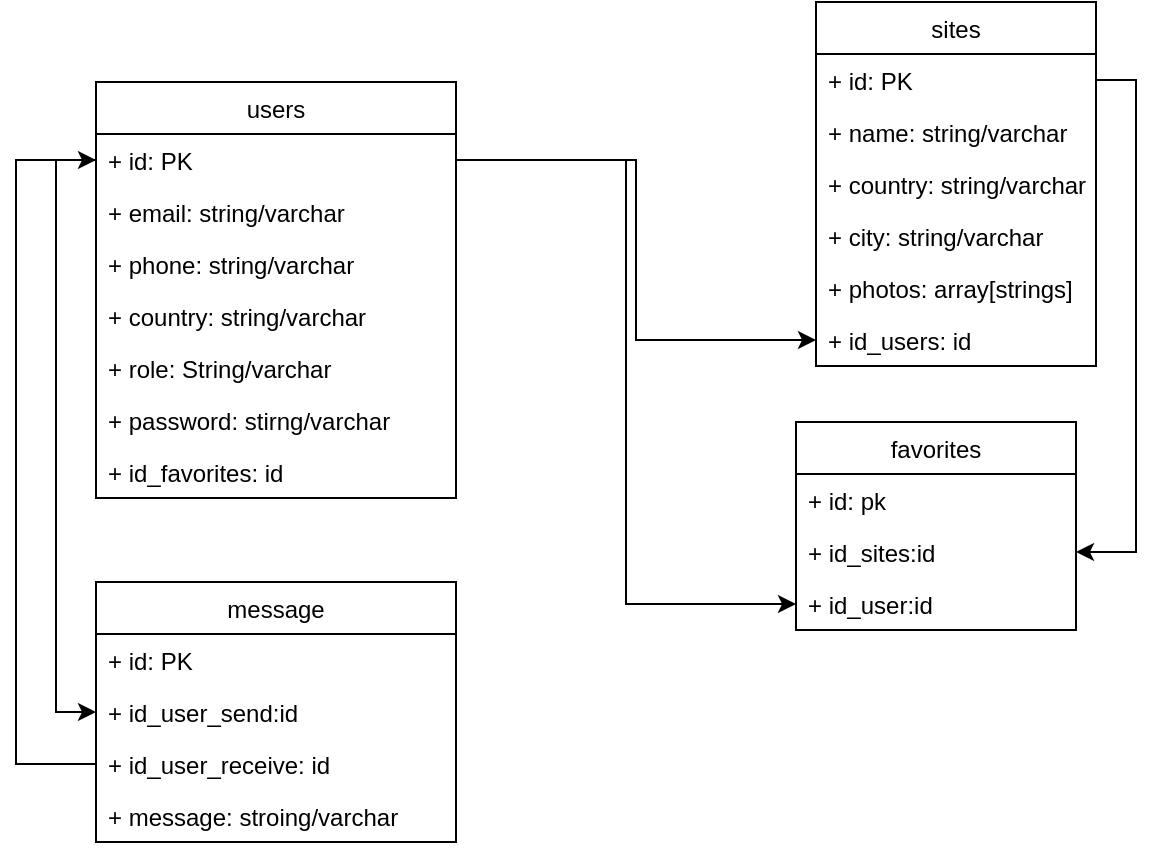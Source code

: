 <mxfile version="13.7.3" type="github">
  <diagram id="ssSDUZFi1uu1Fh8Fqgdk" name="Page-1">
    <mxGraphModel dx="782" dy="682" grid="1" gridSize="10" guides="1" tooltips="1" connect="1" arrows="1" fold="1" page="1" pageScale="1" pageWidth="850" pageHeight="1100" math="0" shadow="0">
      <root>
        <mxCell id="0" />
        <mxCell id="1" parent="0" />
        <mxCell id="kppdVnCW1dN_IZXzSmxO-1" value="users" style="swimlane;fontStyle=0;childLayout=stackLayout;horizontal=1;startSize=26;fillColor=none;horizontalStack=0;resizeParent=1;resizeParentMax=0;resizeLast=0;collapsible=1;marginBottom=0;" vertex="1" parent="1">
          <mxGeometry x="60" y="90" width="180" height="208" as="geometry" />
        </mxCell>
        <mxCell id="kppdVnCW1dN_IZXzSmxO-20" value="+ id: PK" style="text;strokeColor=none;fillColor=none;align=left;verticalAlign=top;spacingLeft=4;spacingRight=4;overflow=hidden;rotatable=0;points=[[0,0.5],[1,0.5]];portConstraint=eastwest;" vertex="1" parent="kppdVnCW1dN_IZXzSmxO-1">
          <mxGeometry y="26" width="180" height="26" as="geometry" />
        </mxCell>
        <mxCell id="kppdVnCW1dN_IZXzSmxO-2" value="+ email: string/varchar" style="text;strokeColor=none;fillColor=none;align=left;verticalAlign=top;spacingLeft=4;spacingRight=4;overflow=hidden;rotatable=0;points=[[0,0.5],[1,0.5]];portConstraint=eastwest;" vertex="1" parent="kppdVnCW1dN_IZXzSmxO-1">
          <mxGeometry y="52" width="180" height="26" as="geometry" />
        </mxCell>
        <mxCell id="kppdVnCW1dN_IZXzSmxO-3" value="+ phone: string/varchar" style="text;strokeColor=none;fillColor=none;align=left;verticalAlign=top;spacingLeft=4;spacingRight=4;overflow=hidden;rotatable=0;points=[[0,0.5],[1,0.5]];portConstraint=eastwest;" vertex="1" parent="kppdVnCW1dN_IZXzSmxO-1">
          <mxGeometry y="78" width="180" height="26" as="geometry" />
        </mxCell>
        <mxCell id="kppdVnCW1dN_IZXzSmxO-4" value="+ country: string/varchar" style="text;strokeColor=none;fillColor=none;align=left;verticalAlign=top;spacingLeft=4;spacingRight=4;overflow=hidden;rotatable=0;points=[[0,0.5],[1,0.5]];portConstraint=eastwest;" vertex="1" parent="kppdVnCW1dN_IZXzSmxO-1">
          <mxGeometry y="104" width="180" height="26" as="geometry" />
        </mxCell>
        <mxCell id="kppdVnCW1dN_IZXzSmxO-18" value="+ role: String/varchar" style="text;strokeColor=none;fillColor=none;align=left;verticalAlign=top;spacingLeft=4;spacingRight=4;overflow=hidden;rotatable=0;points=[[0,0.5],[1,0.5]];portConstraint=eastwest;" vertex="1" parent="kppdVnCW1dN_IZXzSmxO-1">
          <mxGeometry y="130" width="180" height="26" as="geometry" />
        </mxCell>
        <mxCell id="kppdVnCW1dN_IZXzSmxO-35" value="+ password: stirng/varchar" style="text;strokeColor=none;fillColor=none;align=left;verticalAlign=top;spacingLeft=4;spacingRight=4;overflow=hidden;rotatable=0;points=[[0,0.5],[1,0.5]];portConstraint=eastwest;" vertex="1" parent="kppdVnCW1dN_IZXzSmxO-1">
          <mxGeometry y="156" width="180" height="26" as="geometry" />
        </mxCell>
        <mxCell id="kppdVnCW1dN_IZXzSmxO-19" value="+ id_favorites: id" style="text;strokeColor=none;fillColor=none;align=left;verticalAlign=top;spacingLeft=4;spacingRight=4;overflow=hidden;rotatable=0;points=[[0,0.5],[1,0.5]];portConstraint=eastwest;" vertex="1" parent="kppdVnCW1dN_IZXzSmxO-1">
          <mxGeometry y="182" width="180" height="26" as="geometry" />
        </mxCell>
        <mxCell id="kppdVnCW1dN_IZXzSmxO-5" value="sites" style="swimlane;fontStyle=0;childLayout=stackLayout;horizontal=1;startSize=26;fillColor=none;horizontalStack=0;resizeParent=1;resizeParentMax=0;resizeLast=0;collapsible=1;marginBottom=0;" vertex="1" parent="1">
          <mxGeometry x="420" y="50" width="140" height="182" as="geometry" />
        </mxCell>
        <mxCell id="kppdVnCW1dN_IZXzSmxO-6" value="+ id: PK" style="text;strokeColor=none;fillColor=none;align=left;verticalAlign=top;spacingLeft=4;spacingRight=4;overflow=hidden;rotatable=0;points=[[0,0.5],[1,0.5]];portConstraint=eastwest;" vertex="1" parent="kppdVnCW1dN_IZXzSmxO-5">
          <mxGeometry y="26" width="140" height="26" as="geometry" />
        </mxCell>
        <mxCell id="kppdVnCW1dN_IZXzSmxO-7" value="+ name: string/varchar" style="text;strokeColor=none;fillColor=none;align=left;verticalAlign=top;spacingLeft=4;spacingRight=4;overflow=hidden;rotatable=0;points=[[0,0.5],[1,0.5]];portConstraint=eastwest;" vertex="1" parent="kppdVnCW1dN_IZXzSmxO-5">
          <mxGeometry y="52" width="140" height="26" as="geometry" />
        </mxCell>
        <mxCell id="kppdVnCW1dN_IZXzSmxO-8" value="+ country: string/varchar" style="text;strokeColor=none;fillColor=none;align=left;verticalAlign=top;spacingLeft=4;spacingRight=4;overflow=hidden;rotatable=0;points=[[0,0.5],[1,0.5]];portConstraint=eastwest;" vertex="1" parent="kppdVnCW1dN_IZXzSmxO-5">
          <mxGeometry y="78" width="140" height="26" as="geometry" />
        </mxCell>
        <mxCell id="kppdVnCW1dN_IZXzSmxO-21" value="+ city: string/varchar" style="text;strokeColor=none;fillColor=none;align=left;verticalAlign=top;spacingLeft=4;spacingRight=4;overflow=hidden;rotatable=0;points=[[0,0.5],[1,0.5]];portConstraint=eastwest;" vertex="1" parent="kppdVnCW1dN_IZXzSmxO-5">
          <mxGeometry y="104" width="140" height="26" as="geometry" />
        </mxCell>
        <mxCell id="kppdVnCW1dN_IZXzSmxO-22" value="+ photos: array[strings]" style="text;strokeColor=none;fillColor=none;align=left;verticalAlign=top;spacingLeft=4;spacingRight=4;overflow=hidden;rotatable=0;points=[[0,0.5],[1,0.5]];portConstraint=eastwest;" vertex="1" parent="kppdVnCW1dN_IZXzSmxO-5">
          <mxGeometry y="130" width="140" height="26" as="geometry" />
        </mxCell>
        <mxCell id="kppdVnCW1dN_IZXzSmxO-29" value="+ id_users: id" style="text;strokeColor=none;fillColor=none;align=left;verticalAlign=top;spacingLeft=4;spacingRight=4;overflow=hidden;rotatable=0;points=[[0,0.5],[1,0.5]];portConstraint=eastwest;" vertex="1" parent="kppdVnCW1dN_IZXzSmxO-5">
          <mxGeometry y="156" width="140" height="26" as="geometry" />
        </mxCell>
        <mxCell id="kppdVnCW1dN_IZXzSmxO-40" style="edgeStyle=orthogonalEdgeStyle;rounded=0;orthogonalLoop=1;jettySize=auto;html=1;exitX=1;exitY=0.5;exitDx=0;exitDy=0;entryX=0;entryY=0.5;entryDx=0;entryDy=0;" edge="1" parent="1" source="kppdVnCW1dN_IZXzSmxO-20" target="kppdVnCW1dN_IZXzSmxO-29">
          <mxGeometry relative="1" as="geometry" />
        </mxCell>
        <mxCell id="kppdVnCW1dN_IZXzSmxO-9" value="favorites" style="swimlane;fontStyle=0;childLayout=stackLayout;horizontal=1;startSize=26;fillColor=none;horizontalStack=0;resizeParent=1;resizeParentMax=0;resizeLast=0;collapsible=1;marginBottom=0;" vertex="1" parent="1">
          <mxGeometry x="410" y="260" width="140" height="104" as="geometry" />
        </mxCell>
        <mxCell id="kppdVnCW1dN_IZXzSmxO-10" value="+ id: pk" style="text;strokeColor=none;fillColor=none;align=left;verticalAlign=top;spacingLeft=4;spacingRight=4;overflow=hidden;rotatable=0;points=[[0,0.5],[1,0.5]];portConstraint=eastwest;" vertex="1" parent="kppdVnCW1dN_IZXzSmxO-9">
          <mxGeometry y="26" width="140" height="26" as="geometry" />
        </mxCell>
        <mxCell id="kppdVnCW1dN_IZXzSmxO-11" value="+ id_sites:id" style="text;strokeColor=none;fillColor=none;align=left;verticalAlign=top;spacingLeft=4;spacingRight=4;overflow=hidden;rotatable=0;points=[[0,0.5],[1,0.5]];portConstraint=eastwest;" vertex="1" parent="kppdVnCW1dN_IZXzSmxO-9">
          <mxGeometry y="52" width="140" height="26" as="geometry" />
        </mxCell>
        <mxCell id="kppdVnCW1dN_IZXzSmxO-41" value="+ id_user:id" style="text;strokeColor=none;fillColor=none;align=left;verticalAlign=top;spacingLeft=4;spacingRight=4;overflow=hidden;rotatable=0;points=[[0,0.5],[1,0.5]];portConstraint=eastwest;" vertex="1" parent="kppdVnCW1dN_IZXzSmxO-9">
          <mxGeometry y="78" width="140" height="26" as="geometry" />
        </mxCell>
        <mxCell id="kppdVnCW1dN_IZXzSmxO-42" style="edgeStyle=orthogonalEdgeStyle;rounded=0;orthogonalLoop=1;jettySize=auto;html=1;exitX=1;exitY=0.5;exitDx=0;exitDy=0;entryX=0;entryY=0.5;entryDx=0;entryDy=0;" edge="1" parent="1" source="kppdVnCW1dN_IZXzSmxO-20" target="kppdVnCW1dN_IZXzSmxO-41">
          <mxGeometry relative="1" as="geometry" />
        </mxCell>
        <mxCell id="kppdVnCW1dN_IZXzSmxO-43" style="edgeStyle=orthogonalEdgeStyle;rounded=0;orthogonalLoop=1;jettySize=auto;html=1;exitX=1;exitY=0.5;exitDx=0;exitDy=0;entryX=1;entryY=0.5;entryDx=0;entryDy=0;" edge="1" parent="1" source="kppdVnCW1dN_IZXzSmxO-6" target="kppdVnCW1dN_IZXzSmxO-11">
          <mxGeometry relative="1" as="geometry" />
        </mxCell>
        <mxCell id="kppdVnCW1dN_IZXzSmxO-13" value="message" style="swimlane;fontStyle=0;childLayout=stackLayout;horizontal=1;startSize=26;fillColor=none;horizontalStack=0;resizeParent=1;resizeParentMax=0;resizeLast=0;collapsible=1;marginBottom=0;" vertex="1" parent="1">
          <mxGeometry x="60" y="340" width="180" height="130" as="geometry" />
        </mxCell>
        <mxCell id="kppdVnCW1dN_IZXzSmxO-14" value="+ id: PK" style="text;strokeColor=none;fillColor=none;align=left;verticalAlign=top;spacingLeft=4;spacingRight=4;overflow=hidden;rotatable=0;points=[[0,0.5],[1,0.5]];portConstraint=eastwest;" vertex="1" parent="kppdVnCW1dN_IZXzSmxO-13">
          <mxGeometry y="26" width="180" height="26" as="geometry" />
        </mxCell>
        <mxCell id="kppdVnCW1dN_IZXzSmxO-15" value="+ id_user_send:id " style="text;strokeColor=none;fillColor=none;align=left;verticalAlign=top;spacingLeft=4;spacingRight=4;overflow=hidden;rotatable=0;points=[[0,0.5],[1,0.5]];portConstraint=eastwest;" vertex="1" parent="kppdVnCW1dN_IZXzSmxO-13">
          <mxGeometry y="52" width="180" height="26" as="geometry" />
        </mxCell>
        <mxCell id="kppdVnCW1dN_IZXzSmxO-16" value="+ id_user_receive: id" style="text;strokeColor=none;fillColor=none;align=left;verticalAlign=top;spacingLeft=4;spacingRight=4;overflow=hidden;rotatable=0;points=[[0,0.5],[1,0.5]];portConstraint=eastwest;" vertex="1" parent="kppdVnCW1dN_IZXzSmxO-13">
          <mxGeometry y="78" width="180" height="26" as="geometry" />
        </mxCell>
        <mxCell id="kppdVnCW1dN_IZXzSmxO-36" value="+ message: stroing/varchar" style="text;strokeColor=none;fillColor=none;align=left;verticalAlign=top;spacingLeft=4;spacingRight=4;overflow=hidden;rotatable=0;points=[[0,0.5],[1,0.5]];portConstraint=eastwest;" vertex="1" parent="kppdVnCW1dN_IZXzSmxO-13">
          <mxGeometry y="104" width="180" height="26" as="geometry" />
        </mxCell>
        <mxCell id="kppdVnCW1dN_IZXzSmxO-44" style="edgeStyle=orthogonalEdgeStyle;rounded=0;orthogonalLoop=1;jettySize=auto;html=1;exitX=0;exitY=0.5;exitDx=0;exitDy=0;entryX=0;entryY=0.5;entryDx=0;entryDy=0;" edge="1" parent="1" source="kppdVnCW1dN_IZXzSmxO-20" target="kppdVnCW1dN_IZXzSmxO-13">
          <mxGeometry relative="1" as="geometry" />
        </mxCell>
        <mxCell id="kppdVnCW1dN_IZXzSmxO-45" style="edgeStyle=orthogonalEdgeStyle;rounded=0;orthogonalLoop=1;jettySize=auto;html=1;exitX=0;exitY=0.5;exitDx=0;exitDy=0;" edge="1" parent="1" source="kppdVnCW1dN_IZXzSmxO-16" target="kppdVnCW1dN_IZXzSmxO-20">
          <mxGeometry relative="1" as="geometry">
            <Array as="points">
              <mxPoint x="20" y="431" />
              <mxPoint x="20" y="129" />
            </Array>
          </mxGeometry>
        </mxCell>
      </root>
    </mxGraphModel>
  </diagram>
</mxfile>
